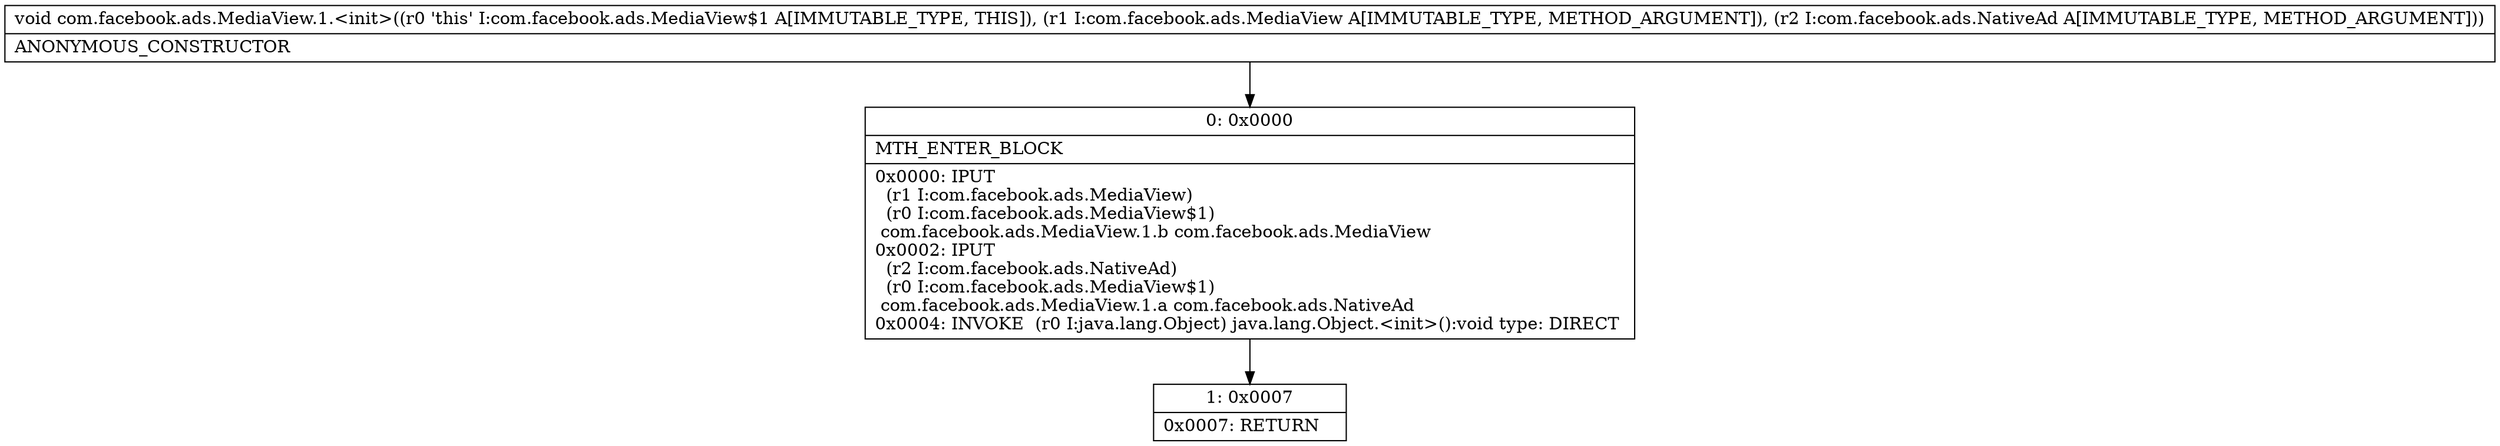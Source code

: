 digraph "CFG forcom.facebook.ads.MediaView.1.\<init\>(Lcom\/facebook\/ads\/MediaView;Lcom\/facebook\/ads\/NativeAd;)V" {
Node_0 [shape=record,label="{0\:\ 0x0000|MTH_ENTER_BLOCK\l|0x0000: IPUT  \l  (r1 I:com.facebook.ads.MediaView)\l  (r0 I:com.facebook.ads.MediaView$1)\l com.facebook.ads.MediaView.1.b com.facebook.ads.MediaView \l0x0002: IPUT  \l  (r2 I:com.facebook.ads.NativeAd)\l  (r0 I:com.facebook.ads.MediaView$1)\l com.facebook.ads.MediaView.1.a com.facebook.ads.NativeAd \l0x0004: INVOKE  (r0 I:java.lang.Object) java.lang.Object.\<init\>():void type: DIRECT \l}"];
Node_1 [shape=record,label="{1\:\ 0x0007|0x0007: RETURN   \l}"];
MethodNode[shape=record,label="{void com.facebook.ads.MediaView.1.\<init\>((r0 'this' I:com.facebook.ads.MediaView$1 A[IMMUTABLE_TYPE, THIS]), (r1 I:com.facebook.ads.MediaView A[IMMUTABLE_TYPE, METHOD_ARGUMENT]), (r2 I:com.facebook.ads.NativeAd A[IMMUTABLE_TYPE, METHOD_ARGUMENT]))  | ANONYMOUS_CONSTRUCTOR\l}"];
MethodNode -> Node_0;
Node_0 -> Node_1;
}

